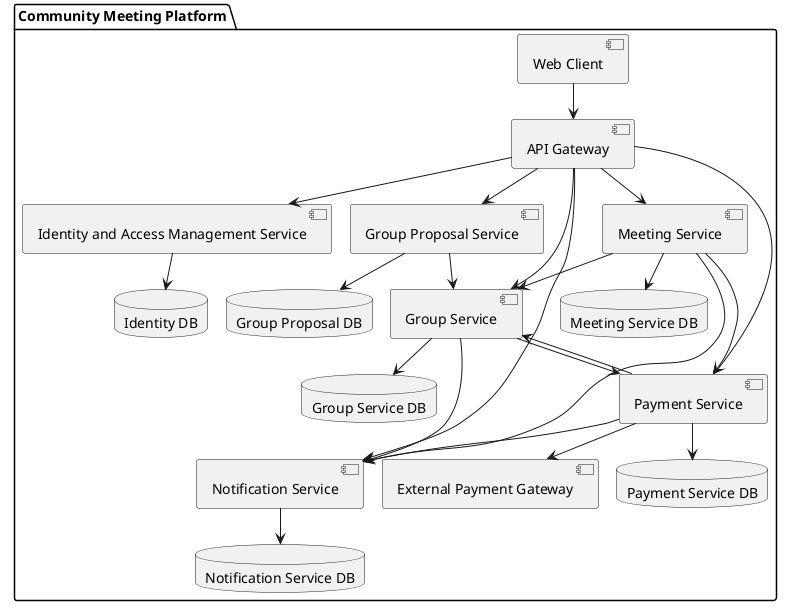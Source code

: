 @startuml
!pragma layout smetana

package "Community Meeting Platform" {

  [Web Client] as WebClient
  [API Gateway] as ApiGateway

  [Identity and Access Management Service] as IdentityService
  [Group Proposal Service] as GroupProposalService
  [Group Service] as GroupService
  [Meeting Service] as MeetingService
  [Payment Service] as PaymentService
  [Notification Service] as NotificationService

  [External Payment Gateway] as PaymentGateway

  database "Identity DB" as IdentityDB
  database "Group Proposal DB" as GroupProposalDB
  database "Group Service DB" as GroupServiceDB
  database "Meeting Service DB" as MeetingServiceDB
  database "Payment Service DB" as PaymentServiceDB
  database "Notification Service DB" as NotificationServiceDB

  WebClient --> ApiGateway

  ApiGateway --> IdentityService
  ApiGateway --> GroupProposalService
  ApiGateway --> GroupService
  ApiGateway --> MeetingService
  ApiGateway --> PaymentService
  ApiGateway --> NotificationService

  IdentityService --> IdentityDB
  GroupProposalService --> GroupProposalDB
  GroupService --> GroupServiceDB
  MeetingService --> MeetingServiceDB
  PaymentService --> PaymentServiceDB
  NotificationService --> NotificationServiceDB

  GroupProposalService --> GroupService
  MeetingService --> GroupService
  GroupService --> PaymentService
  MeetingService --> PaymentService

  PaymentService --> PaymentGateway
  PaymentService --> GroupService
  PaymentService --> NotificationService

  GroupService --> NotificationService
  MeetingService --> NotificationService

}
@enduml
